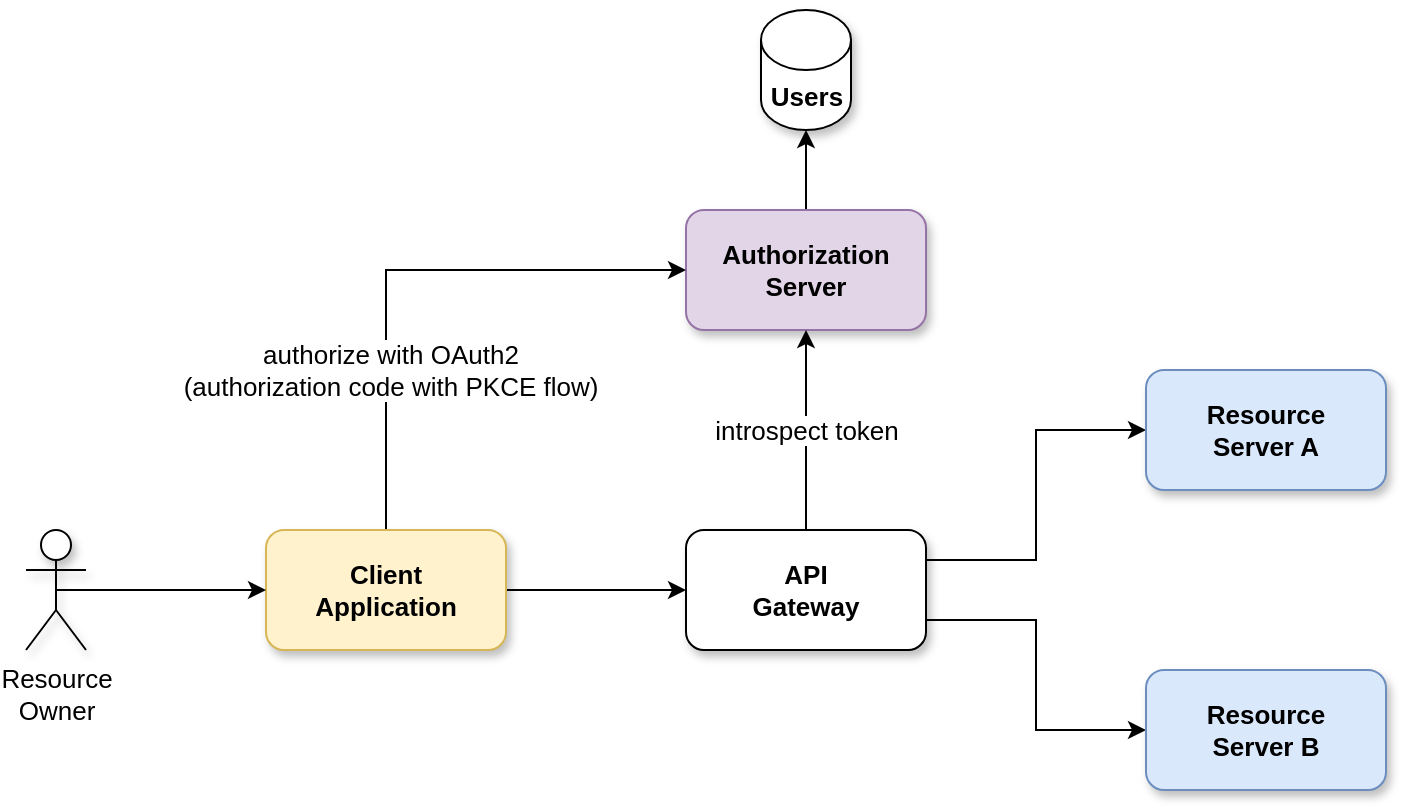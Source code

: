 <mxfile version="14.6.13" type="device"><diagram id="Av4SkOyIiEz2EB4g5qo4" name="Page-1"><mxGraphModel dx="799" dy="647" grid="1" gridSize="10" guides="1" tooltips="1" connect="1" arrows="1" fold="1" page="1" pageScale="1" pageWidth="1169" pageHeight="827" math="0" shadow="0"><root><mxCell id="0"/><mxCell id="1" parent="0"/><mxCell id="bjwJP7fHk2vrTotfgwqy-16" style="edgeStyle=orthogonalEdgeStyle;rounded=0;orthogonalLoop=1;jettySize=auto;html=1;exitX=0.5;exitY=0;exitDx=0;exitDy=0;entryX=0.5;entryY=1;entryDx=0;entryDy=0;entryPerimeter=0;fontSize=13;" edge="1" parent="1" source="bjwJP7fHk2vrTotfgwqy-1" target="bjwJP7fHk2vrTotfgwqy-15"><mxGeometry relative="1" as="geometry"/></mxCell><mxCell id="bjwJP7fHk2vrTotfgwqy-1" value="Authorization&lt;br style=&quot;font-size: 13px;&quot;&gt;Server" style="rounded=1;whiteSpace=wrap;html=1;fontSize=13;fontStyle=1;shadow=1;fillColor=#e1d5e7;strokeColor=#9673a6;" vertex="1" parent="1"><mxGeometry x="360" y="150" width="120" height="60" as="geometry"/></mxCell><mxCell id="bjwJP7fHk2vrTotfgwqy-8" style="edgeStyle=orthogonalEdgeStyle;rounded=0;orthogonalLoop=1;jettySize=auto;html=1;exitX=1;exitY=0.25;exitDx=0;exitDy=0;entryX=0;entryY=0.5;entryDx=0;entryDy=0;fontSize=13;" edge="1" parent="1" source="bjwJP7fHk2vrTotfgwqy-2" target="bjwJP7fHk2vrTotfgwqy-3"><mxGeometry relative="1" as="geometry"/></mxCell><mxCell id="bjwJP7fHk2vrTotfgwqy-9" style="edgeStyle=orthogonalEdgeStyle;rounded=0;orthogonalLoop=1;jettySize=auto;html=1;exitX=1;exitY=0.75;exitDx=0;exitDy=0;entryX=0;entryY=0.5;entryDx=0;entryDy=0;fontSize=13;" edge="1" parent="1" source="bjwJP7fHk2vrTotfgwqy-2" target="bjwJP7fHk2vrTotfgwqy-4"><mxGeometry relative="1" as="geometry"/></mxCell><mxCell id="bjwJP7fHk2vrTotfgwqy-10" style="edgeStyle=orthogonalEdgeStyle;rounded=0;orthogonalLoop=1;jettySize=auto;html=1;exitX=0.5;exitY=0;exitDx=0;exitDy=0;entryX=0.5;entryY=1;entryDx=0;entryDy=0;fontSize=13;" edge="1" parent="1" source="bjwJP7fHk2vrTotfgwqy-2" target="bjwJP7fHk2vrTotfgwqy-1"><mxGeometry relative="1" as="geometry"/></mxCell><mxCell id="bjwJP7fHk2vrTotfgwqy-18" value="introspect token" style="edgeLabel;html=1;align=center;verticalAlign=middle;resizable=0;points=[];fontSize=13;" vertex="1" connectable="0" parent="bjwJP7fHk2vrTotfgwqy-10"><mxGeometry x="0.3" y="1" relative="1" as="geometry"><mxPoint x="1" y="15" as="offset"/></mxGeometry></mxCell><mxCell id="bjwJP7fHk2vrTotfgwqy-2" value="API&lt;br&gt;Gateway" style="rounded=1;whiteSpace=wrap;html=1;fontSize=13;fontStyle=1;shadow=1;" vertex="1" parent="1"><mxGeometry x="360" y="310" width="120" height="60" as="geometry"/></mxCell><mxCell id="bjwJP7fHk2vrTotfgwqy-3" value="Resource&lt;br&gt;Server A" style="rounded=1;whiteSpace=wrap;html=1;fontSize=13;fontStyle=1;shadow=1;fillColor=#dae8fc;strokeColor=#6c8ebf;" vertex="1" parent="1"><mxGeometry x="590" y="230" width="120" height="60" as="geometry"/></mxCell><mxCell id="bjwJP7fHk2vrTotfgwqy-4" value="Resource&lt;br&gt;Server B" style="rounded=1;whiteSpace=wrap;html=1;fontSize=13;fontStyle=1;shadow=1;fillColor=#dae8fc;strokeColor=#6c8ebf;" vertex="1" parent="1"><mxGeometry x="590" y="380" width="120" height="60" as="geometry"/></mxCell><mxCell id="bjwJP7fHk2vrTotfgwqy-6" style="edgeStyle=orthogonalEdgeStyle;rounded=0;orthogonalLoop=1;jettySize=auto;html=1;exitX=0.5;exitY=0;exitDx=0;exitDy=0;entryX=0;entryY=0.5;entryDx=0;entryDy=0;fontSize=13;" edge="1" parent="1" source="bjwJP7fHk2vrTotfgwqy-5" target="bjwJP7fHk2vrTotfgwqy-1"><mxGeometry relative="1" as="geometry"/></mxCell><mxCell id="bjwJP7fHk2vrTotfgwqy-17" value="authorize with OAuth2&lt;br&gt;(authorization code with PKCE flow)" style="edgeLabel;html=1;align=center;verticalAlign=middle;resizable=0;points=[];fontSize=13;" vertex="1" connectable="0" parent="bjwJP7fHk2vrTotfgwqy-6"><mxGeometry x="-0.429" y="-2" relative="1" as="geometry"><mxPoint as="offset"/></mxGeometry></mxCell><mxCell id="bjwJP7fHk2vrTotfgwqy-7" style="edgeStyle=orthogonalEdgeStyle;rounded=0;orthogonalLoop=1;jettySize=auto;html=1;exitX=1;exitY=0.5;exitDx=0;exitDy=0;entryX=0;entryY=0.5;entryDx=0;entryDy=0;fontSize=13;" edge="1" parent="1" source="bjwJP7fHk2vrTotfgwqy-5" target="bjwJP7fHk2vrTotfgwqy-2"><mxGeometry relative="1" as="geometry"/></mxCell><mxCell id="bjwJP7fHk2vrTotfgwqy-5" value="Client&lt;br&gt;Application" style="rounded=1;whiteSpace=wrap;html=1;fontSize=13;fontStyle=1;shadow=1;fillColor=#fff2cc;strokeColor=#d6b656;" vertex="1" parent="1"><mxGeometry x="150" y="310" width="120" height="60" as="geometry"/></mxCell><mxCell id="bjwJP7fHk2vrTotfgwqy-12" style="edgeStyle=orthogonalEdgeStyle;rounded=0;orthogonalLoop=1;jettySize=auto;html=1;exitX=0.5;exitY=0.5;exitDx=0;exitDy=0;exitPerimeter=0;entryX=0;entryY=0.5;entryDx=0;entryDy=0;fontSize=13;" edge="1" parent="1" source="bjwJP7fHk2vrTotfgwqy-11" target="bjwJP7fHk2vrTotfgwqy-5"><mxGeometry relative="1" as="geometry"/></mxCell><mxCell id="bjwJP7fHk2vrTotfgwqy-11" value="Resource&lt;br&gt;Owner" style="shape=umlActor;verticalLabelPosition=bottom;verticalAlign=top;html=1;outlineConnect=0;shadow=1;fontSize=13;" vertex="1" parent="1"><mxGeometry x="30" y="310" width="30" height="60" as="geometry"/></mxCell><mxCell id="bjwJP7fHk2vrTotfgwqy-15" value="Users" style="shape=cylinder3;whiteSpace=wrap;html=1;boundedLbl=1;backgroundOutline=1;size=15;shadow=1;fontSize=13;fontStyle=1" vertex="1" parent="1"><mxGeometry x="397.5" y="50" width="45" height="60" as="geometry"/></mxCell></root></mxGraphModel></diagram></mxfile>
